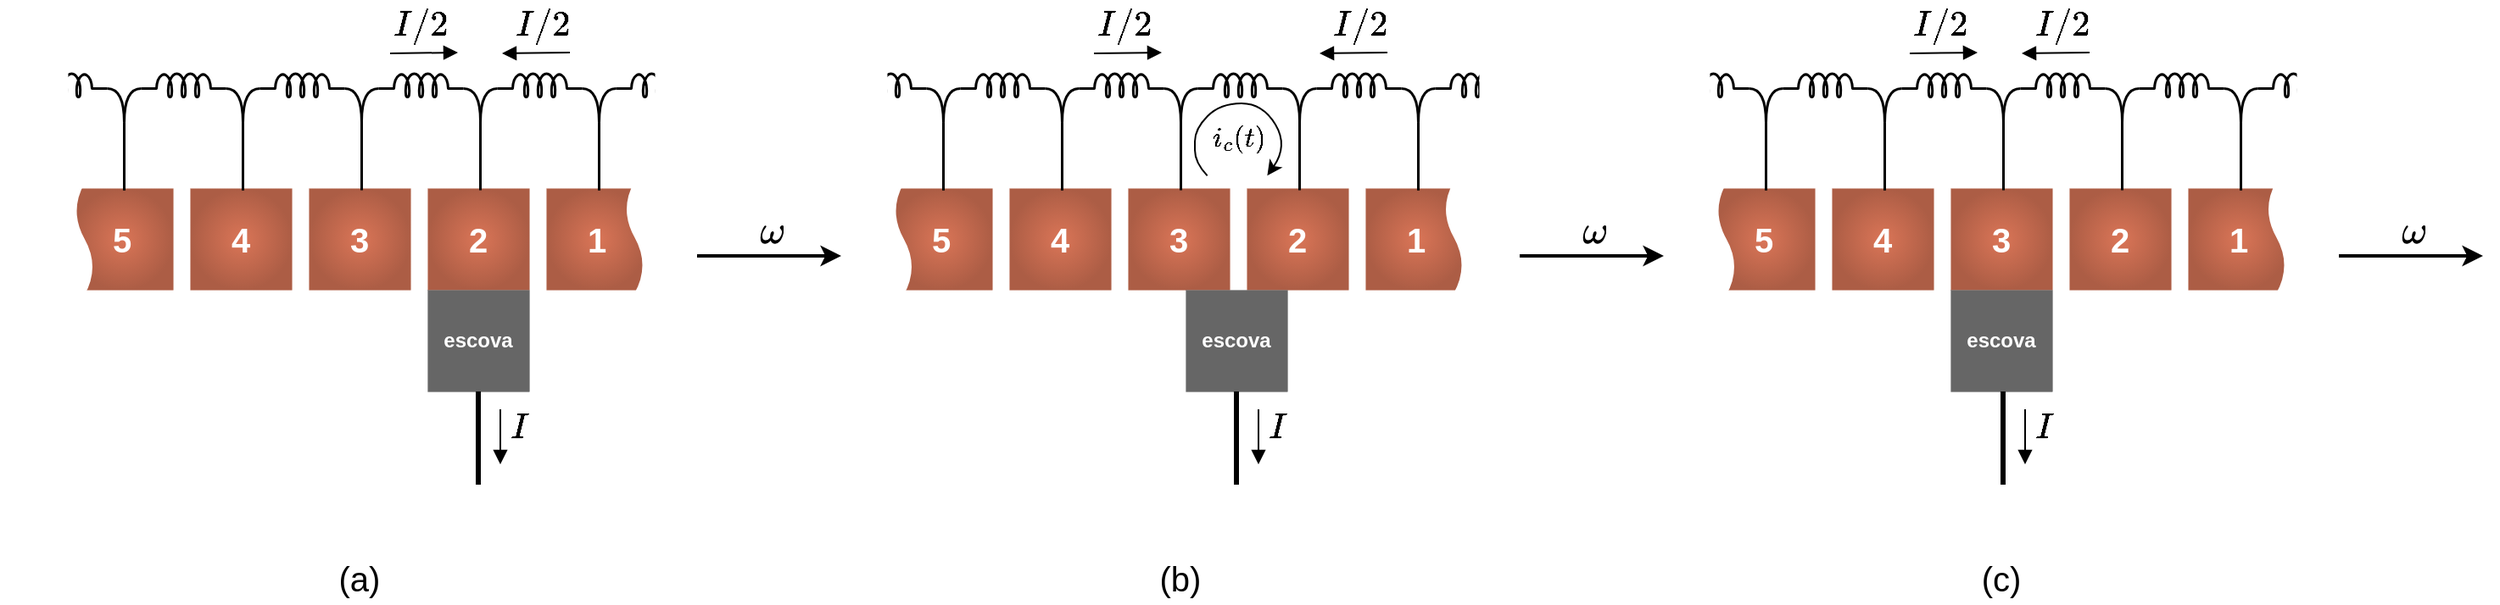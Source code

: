 <mxfile version="28.2.1">
  <diagram name="Página-1" id="PLe6IrTvwxdaC-7THQaQ">
    <mxGraphModel dx="1486" dy="802" grid="1" gridSize="5" guides="1" tooltips="1" connect="1" arrows="1" fold="1" page="1" pageScale="1" pageWidth="827" pageHeight="1169" math="1" shadow="0">
      <root>
        <mxCell id="0" />
        <mxCell id="1" parent="0" />
        <mxCell id="QoIc9SU_f98SvMXDMJQi-63" value="1" style="rounded=0;whiteSpace=wrap;html=1;rotation=0;strokeWidth=0;fillColor=#DA7557;fontStyle=1;fontColor=#FFFFFF;gradientColor=#AC5D45;gradientDirection=radial;strokeColor=#CB6D51;fontSize=20;" vertex="1" parent="1">
          <mxGeometry x="466" y="200" width="60" height="60" as="geometry" />
        </mxCell>
        <mxCell id="QoIc9SU_f98SvMXDMJQi-64" value="" style="shape=tape;whiteSpace=wrap;html=1;rotation=90;size=0.233;strokeColor=none;" vertex="1" parent="1">
          <mxGeometry x="502" y="207" width="66" height="44" as="geometry" />
        </mxCell>
        <mxCell id="QoIc9SU_f98SvMXDMJQi-66" value="2" style="rounded=0;whiteSpace=wrap;html=1;rotation=0;strokeWidth=0;fillColor=#DA7557;fontStyle=1;fontColor=#FFFFFF;gradientColor=#AC5D45;gradientDirection=radial;strokeColor=#CB6D51;fontSize=20;" vertex="1" parent="1">
          <mxGeometry x="396" y="200" width="60" height="60" as="geometry" />
        </mxCell>
        <mxCell id="QoIc9SU_f98SvMXDMJQi-67" value="3" style="rounded=0;whiteSpace=wrap;html=1;rotation=0;strokeWidth=0;fillColor=#DA7557;fontStyle=1;fontColor=#FFFFFF;gradientColor=#AC5D45;gradientDirection=radial;strokeColor=#CB6D51;fontSize=20;" vertex="1" parent="1">
          <mxGeometry x="326" y="200" width="60" height="60" as="geometry" />
        </mxCell>
        <mxCell id="QoIc9SU_f98SvMXDMJQi-68" value="4" style="rounded=0;whiteSpace=wrap;html=1;rotation=0;strokeWidth=0;fillColor=#DA7557;fontStyle=1;fontColor=#FFFFFF;gradientColor=#AC5D45;gradientDirection=radial;strokeColor=#CB6D51;fontSize=20;" vertex="1" parent="1">
          <mxGeometry x="256" y="200" width="60" height="60" as="geometry" />
        </mxCell>
        <mxCell id="QoIc9SU_f98SvMXDMJQi-69" value="5" style="rounded=0;whiteSpace=wrap;html=1;rotation=0;strokeWidth=0;fillColor=#DA7557;fontStyle=1;fontColor=#FFFFFF;gradientColor=#AC5D45;gradientDirection=radial;strokeColor=#CB6D51;fontSize=20;" vertex="1" parent="1">
          <mxGeometry x="186" y="200" width="60" height="60" as="geometry" />
        </mxCell>
        <mxCell id="QoIc9SU_f98SvMXDMJQi-71" value="escova" style="rounded=0;whiteSpace=wrap;html=1;rotation=0;strokeWidth=0;fillColor=#666666;fontStyle=1;fontColor=#FFFFFF;" vertex="1" parent="1">
          <mxGeometry x="396" y="260" width="60" height="60" as="geometry" />
        </mxCell>
        <mxCell id="QoIc9SU_f98SvMXDMJQi-155" value="" style="group;rotation=-180;" vertex="1" connectable="0" parent="1">
          <mxGeometry x="144" y="124" width="424" height="84" as="geometry" />
        </mxCell>
        <mxCell id="QoIc9SU_f98SvMXDMJQi-5" style="rounded=1;orthogonalLoop=1;jettySize=auto;html=1;endArrow=none;endFill=0;curved=0;strokeWidth=1.5;" edge="1" parent="QoIc9SU_f98SvMXDMJQi-155">
          <mxGeometry relative="1" as="geometry">
            <mxPoint x="283" y="77" as="targetPoint" />
            <mxPoint x="283" y="37" as="sourcePoint" />
            <Array as="points">
              <mxPoint x="283" y="77" />
            </Array>
          </mxGeometry>
        </mxCell>
        <mxCell id="QoIc9SU_f98SvMXDMJQi-6" style="rounded=0;orthogonalLoop=1;jettySize=auto;html=1;exitX=1;exitY=0.645;exitDx=0;exitDy=0;exitPerimeter=0;endArrow=none;endFill=0;edgeStyle=orthogonalEdgeStyle;curved=1;strokeWidth=1.5;" edge="1" parent="QoIc9SU_f98SvMXDMJQi-155" source="QoIc9SU_f98SvMXDMJQi-3">
          <mxGeometry relative="1" as="geometry">
            <mxPoint x="353" y="37" as="targetPoint" />
          </mxGeometry>
        </mxCell>
        <mxCell id="QoIc9SU_f98SvMXDMJQi-8" style="edgeStyle=orthogonalEdgeStyle;rounded=0;orthogonalLoop=1;jettySize=auto;html=1;exitX=0;exitY=0.645;exitDx=0;exitDy=0;exitPerimeter=0;curved=1;endArrow=none;endFill=0;strokeWidth=1.5;" edge="1" parent="QoIc9SU_f98SvMXDMJQi-155" source="QoIc9SU_f98SvMXDMJQi-3">
          <mxGeometry relative="1" as="geometry">
            <mxPoint x="283" y="37" as="targetPoint" />
          </mxGeometry>
        </mxCell>
        <mxCell id="QoIc9SU_f98SvMXDMJQi-3" value="" style="pointerEvents=1;verticalLabelPosition=bottom;shadow=0;dashed=0;align=center;html=1;verticalAlign=top;shape=mxgraph.electrical.inductors.inductor_5;direction=west;strokeWidth=1.5;rotation=-180;" vertex="1" parent="QoIc9SU_f98SvMXDMJQi-155">
          <mxGeometry x="293" y="8" width="50" height="14" as="geometry" />
        </mxCell>
        <mxCell id="QoIc9SU_f98SvMXDMJQi-10" value="" style="rounded=0;orthogonalLoop=1;jettySize=auto;html=1;exitX=1;exitY=0.645;exitDx=0;exitDy=0;exitPerimeter=0;endArrow=none;endFill=0;strokeWidth=1.5;" edge="1" parent="QoIc9SU_f98SvMXDMJQi-155">
          <mxGeometry relative="1" as="geometry">
            <mxPoint x="353" y="77" as="targetPoint" />
            <mxPoint x="353" y="37" as="sourcePoint" />
          </mxGeometry>
        </mxCell>
        <mxCell id="QoIc9SU_f98SvMXDMJQi-24" style="rounded=1;orthogonalLoop=1;jettySize=auto;html=1;endArrow=none;endFill=0;curved=0;strokeWidth=1.5;" edge="1" parent="QoIc9SU_f98SvMXDMJQi-155">
          <mxGeometry relative="1" as="geometry">
            <mxPoint x="213" y="76" as="targetPoint" />
            <mxPoint x="213" y="36" as="sourcePoint" />
            <Array as="points">
              <mxPoint x="213" y="76" />
            </Array>
          </mxGeometry>
        </mxCell>
        <mxCell id="QoIc9SU_f98SvMXDMJQi-25" style="rounded=0;orthogonalLoop=1;jettySize=auto;html=1;exitX=1;exitY=0.645;exitDx=0;exitDy=0;exitPerimeter=0;endArrow=none;endFill=0;edgeStyle=orthogonalEdgeStyle;curved=1;strokeWidth=1.5;" edge="1" source="QoIc9SU_f98SvMXDMJQi-27" parent="QoIc9SU_f98SvMXDMJQi-155">
          <mxGeometry relative="1" as="geometry">
            <mxPoint x="283" y="36" as="targetPoint" />
          </mxGeometry>
        </mxCell>
        <mxCell id="QoIc9SU_f98SvMXDMJQi-26" style="edgeStyle=orthogonalEdgeStyle;rounded=0;orthogonalLoop=1;jettySize=auto;html=1;exitX=0;exitY=0.645;exitDx=0;exitDy=0;exitPerimeter=0;curved=1;endArrow=none;endFill=0;strokeWidth=1.5;" edge="1" source="QoIc9SU_f98SvMXDMJQi-27" parent="QoIc9SU_f98SvMXDMJQi-155">
          <mxGeometry relative="1" as="geometry">
            <mxPoint x="213" y="36" as="targetPoint" />
          </mxGeometry>
        </mxCell>
        <mxCell id="QoIc9SU_f98SvMXDMJQi-27" value="" style="pointerEvents=1;verticalLabelPosition=bottom;shadow=0;dashed=0;align=center;html=1;verticalAlign=top;shape=mxgraph.electrical.inductors.inductor_5;direction=west;strokeWidth=1.5;rotation=-180;" vertex="1" parent="QoIc9SU_f98SvMXDMJQi-155">
          <mxGeometry x="223" y="8" width="50" height="14" as="geometry" />
        </mxCell>
        <mxCell id="QoIc9SU_f98SvMXDMJQi-28" value="" style="rounded=0;orthogonalLoop=1;jettySize=auto;html=1;exitX=1;exitY=0.645;exitDx=0;exitDy=0;exitPerimeter=0;endArrow=none;endFill=0;strokeWidth=1.5;" edge="1" parent="QoIc9SU_f98SvMXDMJQi-155">
          <mxGeometry relative="1" as="geometry">
            <mxPoint x="283" y="76" as="targetPoint" />
            <mxPoint x="283" y="36" as="sourcePoint" />
          </mxGeometry>
        </mxCell>
        <mxCell id="QoIc9SU_f98SvMXDMJQi-30" style="rounded=1;orthogonalLoop=1;jettySize=auto;html=1;endArrow=none;endFill=0;curved=0;strokeWidth=1.5;" edge="1" parent="QoIc9SU_f98SvMXDMJQi-155">
          <mxGeometry relative="1" as="geometry">
            <mxPoint x="143" y="77" as="targetPoint" />
            <mxPoint x="143" y="37" as="sourcePoint" />
            <Array as="points">
              <mxPoint x="143" y="77" />
            </Array>
          </mxGeometry>
        </mxCell>
        <mxCell id="QoIc9SU_f98SvMXDMJQi-31" style="rounded=0;orthogonalLoop=1;jettySize=auto;html=1;exitX=1;exitY=0.645;exitDx=0;exitDy=0;exitPerimeter=0;endArrow=none;endFill=0;edgeStyle=orthogonalEdgeStyle;curved=1;strokeWidth=1.5;" edge="1" source="QoIc9SU_f98SvMXDMJQi-33" parent="QoIc9SU_f98SvMXDMJQi-155">
          <mxGeometry relative="1" as="geometry">
            <mxPoint x="213" y="37" as="targetPoint" />
          </mxGeometry>
        </mxCell>
        <mxCell id="QoIc9SU_f98SvMXDMJQi-32" style="edgeStyle=orthogonalEdgeStyle;rounded=0;orthogonalLoop=1;jettySize=auto;html=1;exitX=0;exitY=0.645;exitDx=0;exitDy=0;exitPerimeter=0;curved=1;endArrow=none;endFill=0;strokeWidth=1.5;" edge="1" source="QoIc9SU_f98SvMXDMJQi-33" parent="QoIc9SU_f98SvMXDMJQi-155">
          <mxGeometry relative="1" as="geometry">
            <mxPoint x="143" y="37" as="targetPoint" />
          </mxGeometry>
        </mxCell>
        <mxCell id="QoIc9SU_f98SvMXDMJQi-33" value="" style="pointerEvents=1;verticalLabelPosition=bottom;shadow=0;dashed=0;align=center;html=1;verticalAlign=top;shape=mxgraph.electrical.inductors.inductor_5;direction=west;strokeWidth=1.5;rotation=-180;" vertex="1" parent="QoIc9SU_f98SvMXDMJQi-155">
          <mxGeometry x="153" y="8" width="50" height="14" as="geometry" />
        </mxCell>
        <mxCell id="QoIc9SU_f98SvMXDMJQi-34" value="" style="rounded=0;orthogonalLoop=1;jettySize=auto;html=1;exitX=1;exitY=0.645;exitDx=0;exitDy=0;exitPerimeter=0;endArrow=none;endFill=0;strokeWidth=1.5;" edge="1" parent="QoIc9SU_f98SvMXDMJQi-155">
          <mxGeometry relative="1" as="geometry">
            <mxPoint x="213" y="77" as="targetPoint" />
            <mxPoint x="213" y="37" as="sourcePoint" />
          </mxGeometry>
        </mxCell>
        <mxCell id="QoIc9SU_f98SvMXDMJQi-36" style="rounded=1;orthogonalLoop=1;jettySize=auto;html=1;endArrow=none;endFill=0;curved=0;strokeWidth=1.5;" edge="1" parent="QoIc9SU_f98SvMXDMJQi-155">
          <mxGeometry relative="1" as="geometry">
            <mxPoint x="73" y="77" as="targetPoint" />
            <mxPoint x="73" y="37" as="sourcePoint" />
            <Array as="points">
              <mxPoint x="73" y="77" />
            </Array>
          </mxGeometry>
        </mxCell>
        <mxCell id="QoIc9SU_f98SvMXDMJQi-37" style="rounded=0;orthogonalLoop=1;jettySize=auto;html=1;exitX=1;exitY=0.645;exitDx=0;exitDy=0;exitPerimeter=0;endArrow=none;endFill=0;edgeStyle=orthogonalEdgeStyle;curved=1;strokeWidth=1.5;" edge="1" source="QoIc9SU_f98SvMXDMJQi-39" parent="QoIc9SU_f98SvMXDMJQi-155">
          <mxGeometry relative="1" as="geometry">
            <mxPoint x="143" y="37" as="targetPoint" />
          </mxGeometry>
        </mxCell>
        <mxCell id="QoIc9SU_f98SvMXDMJQi-38" style="edgeStyle=orthogonalEdgeStyle;rounded=0;orthogonalLoop=1;jettySize=auto;html=1;exitX=0;exitY=0.645;exitDx=0;exitDy=0;exitPerimeter=0;curved=1;endArrow=none;endFill=0;strokeWidth=1.5;" edge="1" source="QoIc9SU_f98SvMXDMJQi-39" parent="QoIc9SU_f98SvMXDMJQi-155">
          <mxGeometry relative="1" as="geometry">
            <mxPoint x="73" y="37" as="targetPoint" />
          </mxGeometry>
        </mxCell>
        <mxCell id="QoIc9SU_f98SvMXDMJQi-39" value="" style="pointerEvents=1;verticalLabelPosition=bottom;shadow=0;dashed=0;align=center;html=1;verticalAlign=top;shape=mxgraph.electrical.inductors.inductor_5;direction=west;strokeWidth=1.5;rotation=-180;" vertex="1" parent="QoIc9SU_f98SvMXDMJQi-155">
          <mxGeometry x="83" y="8" width="50" height="14" as="geometry" />
        </mxCell>
        <mxCell id="QoIc9SU_f98SvMXDMJQi-40" value="" style="rounded=0;orthogonalLoop=1;jettySize=auto;html=1;exitX=1;exitY=0.645;exitDx=0;exitDy=0;exitPerimeter=0;endArrow=none;endFill=0;strokeWidth=1.5;" edge="1" parent="QoIc9SU_f98SvMXDMJQi-155">
          <mxGeometry relative="1" as="geometry">
            <mxPoint x="143" y="77" as="targetPoint" />
            <mxPoint x="143" y="37" as="sourcePoint" />
          </mxGeometry>
        </mxCell>
        <mxCell id="QoIc9SU_f98SvMXDMJQi-47" style="rounded=1;orthogonalLoop=1;jettySize=auto;html=1;endArrow=none;endFill=0;curved=0;strokeWidth=1.5;" edge="1" parent="QoIc9SU_f98SvMXDMJQi-155">
          <mxGeometry relative="1" as="geometry">
            <mxPoint x="353" y="77" as="targetPoint" />
            <mxPoint x="353" y="37" as="sourcePoint" />
            <Array as="points">
              <mxPoint x="353" y="77" />
            </Array>
          </mxGeometry>
        </mxCell>
        <mxCell id="QoIc9SU_f98SvMXDMJQi-48" style="rounded=0;orthogonalLoop=1;jettySize=auto;html=1;exitX=1;exitY=0.645;exitDx=0;exitDy=0;exitPerimeter=0;endArrow=none;endFill=0;edgeStyle=orthogonalEdgeStyle;curved=1;strokeWidth=1.5;" edge="1" source="QoIc9SU_f98SvMXDMJQi-50" parent="QoIc9SU_f98SvMXDMJQi-155">
          <mxGeometry relative="1" as="geometry">
            <mxPoint x="423" y="37" as="targetPoint" />
          </mxGeometry>
        </mxCell>
        <mxCell id="QoIc9SU_f98SvMXDMJQi-49" style="edgeStyle=orthogonalEdgeStyle;rounded=0;orthogonalLoop=1;jettySize=auto;html=1;exitX=0;exitY=0.645;exitDx=0;exitDy=0;exitPerimeter=0;curved=1;endArrow=none;endFill=0;strokeWidth=1.5;" edge="1" source="QoIc9SU_f98SvMXDMJQi-50" parent="QoIc9SU_f98SvMXDMJQi-155">
          <mxGeometry relative="1" as="geometry">
            <mxPoint x="353" y="37" as="targetPoint" />
          </mxGeometry>
        </mxCell>
        <mxCell id="QoIc9SU_f98SvMXDMJQi-50" value="" style="pointerEvents=1;verticalLabelPosition=bottom;shadow=0;dashed=0;align=center;html=1;verticalAlign=top;shape=mxgraph.electrical.inductors.inductor_5;direction=west;strokeWidth=1.5;rotation=-180;" vertex="1" parent="QoIc9SU_f98SvMXDMJQi-155">
          <mxGeometry x="363" y="8" width="50" height="14" as="geometry" />
        </mxCell>
        <mxCell id="QoIc9SU_f98SvMXDMJQi-51" value="" style="rounded=0;orthogonalLoop=1;jettySize=auto;html=1;exitX=1;exitY=0.645;exitDx=0;exitDy=0;exitPerimeter=0;endArrow=none;endFill=0;strokeWidth=1.5;" edge="1" parent="QoIc9SU_f98SvMXDMJQi-155">
          <mxGeometry relative="1" as="geometry">
            <mxPoint x="423" y="77" as="targetPoint" />
            <mxPoint x="423" y="37" as="sourcePoint" />
          </mxGeometry>
        </mxCell>
        <mxCell id="QoIc9SU_f98SvMXDMJQi-55" value="" style="rounded=1;whiteSpace=wrap;html=1;strokeColor=none;strokeWidth=1.5;rotation=-180;" vertex="1" parent="QoIc9SU_f98SvMXDMJQi-155">
          <mxGeometry x="386" width="38" height="84" as="geometry" />
        </mxCell>
        <mxCell id="QoIc9SU_f98SvMXDMJQi-56" style="rounded=1;orthogonalLoop=1;jettySize=auto;html=1;endArrow=none;endFill=0;curved=0;strokeWidth=1.5;" edge="1" parent="QoIc9SU_f98SvMXDMJQi-155">
          <mxGeometry relative="1" as="geometry">
            <mxPoint x="3" y="77" as="targetPoint" />
            <mxPoint x="3" y="37" as="sourcePoint" />
            <Array as="points">
              <mxPoint x="3" y="77" />
            </Array>
          </mxGeometry>
        </mxCell>
        <mxCell id="QoIc9SU_f98SvMXDMJQi-57" style="rounded=0;orthogonalLoop=1;jettySize=auto;html=1;exitX=1;exitY=0.645;exitDx=0;exitDy=0;exitPerimeter=0;endArrow=none;endFill=0;edgeStyle=orthogonalEdgeStyle;curved=1;strokeWidth=1.5;" edge="1" source="QoIc9SU_f98SvMXDMJQi-59" parent="QoIc9SU_f98SvMXDMJQi-155">
          <mxGeometry relative="1" as="geometry">
            <mxPoint x="73" y="37" as="targetPoint" />
          </mxGeometry>
        </mxCell>
        <mxCell id="QoIc9SU_f98SvMXDMJQi-58" style="edgeStyle=orthogonalEdgeStyle;rounded=0;orthogonalLoop=1;jettySize=auto;html=1;exitX=0;exitY=0.645;exitDx=0;exitDy=0;exitPerimeter=0;curved=1;endArrow=none;endFill=0;strokeWidth=1.5;" edge="1" source="QoIc9SU_f98SvMXDMJQi-59" parent="QoIc9SU_f98SvMXDMJQi-155">
          <mxGeometry relative="1" as="geometry">
            <mxPoint x="3" y="37" as="targetPoint" />
          </mxGeometry>
        </mxCell>
        <mxCell id="QoIc9SU_f98SvMXDMJQi-59" value="" style="pointerEvents=1;verticalLabelPosition=bottom;shadow=0;dashed=0;align=center;html=1;verticalAlign=top;shape=mxgraph.electrical.inductors.inductor_5;direction=west;strokeWidth=1.5;rotation=-180;" vertex="1" parent="QoIc9SU_f98SvMXDMJQi-155">
          <mxGeometry x="13" y="8" width="50" height="14" as="geometry" />
        </mxCell>
        <mxCell id="QoIc9SU_f98SvMXDMJQi-60" value="" style="rounded=0;orthogonalLoop=1;jettySize=auto;html=1;exitX=1;exitY=0.645;exitDx=0;exitDy=0;exitPerimeter=0;endArrow=none;endFill=0;strokeWidth=1.5;" edge="1" parent="QoIc9SU_f98SvMXDMJQi-155">
          <mxGeometry relative="1" as="geometry">
            <mxPoint x="73" y="77" as="targetPoint" />
            <mxPoint x="73" y="37" as="sourcePoint" />
          </mxGeometry>
        </mxCell>
        <mxCell id="QoIc9SU_f98SvMXDMJQi-61" value="" style="rounded=1;whiteSpace=wrap;html=1;strokeColor=none;strokeWidth=1.5;rotation=-180;" vertex="1" parent="QoIc9SU_f98SvMXDMJQi-155">
          <mxGeometry y="3" width="40" height="76" as="geometry" />
        </mxCell>
        <mxCell id="QoIc9SU_f98SvMXDMJQi-201" style="rounded=0;orthogonalLoop=1;jettySize=auto;html=1;exitX=1;exitY=0.645;exitDx=0;exitDy=0;exitPerimeter=0;endArrow=none;endFill=0;edgeStyle=orthogonalEdgeStyle;curved=1;strokeWidth=1.5;" edge="1" parent="QoIc9SU_f98SvMXDMJQi-155">
          <mxGeometry relative="1" as="geometry">
            <mxPoint x="908" y="37" as="targetPoint" />
            <mxPoint x="898" y="17" as="sourcePoint" />
          </mxGeometry>
        </mxCell>
        <mxCell id="QoIc9SU_f98SvMXDMJQi-202" value="" style="rounded=0;orthogonalLoop=1;jettySize=auto;html=1;exitX=1;exitY=0.645;exitDx=0;exitDy=0;exitPerimeter=0;endArrow=none;endFill=0;strokeWidth=1.5;" edge="1" parent="QoIc9SU_f98SvMXDMJQi-155">
          <mxGeometry relative="1" as="geometry">
            <mxPoint x="908" y="77" as="targetPoint" />
            <mxPoint x="908" y="37" as="sourcePoint" />
          </mxGeometry>
        </mxCell>
        <mxCell id="QoIc9SU_f98SvMXDMJQi-156" value="" style="shape=tape;whiteSpace=wrap;html=1;rotation=90;size=0.233;strokeColor=none;" vertex="1" parent="1">
          <mxGeometry x="144" y="208" width="66" height="44" as="geometry" />
        </mxCell>
        <mxCell id="QoIc9SU_f98SvMXDMJQi-157" value="1" style="rounded=0;whiteSpace=wrap;html=1;rotation=0;strokeWidth=0;fillColor=#DA7557;fontStyle=1;fontColor=#FFFFFF;gradientColor=#AC5D45;gradientDirection=radial;strokeColor=#CB6D51;fontSize=20;" vertex="1" parent="1">
          <mxGeometry x="949" y="200" width="60" height="60" as="geometry" />
        </mxCell>
        <mxCell id="QoIc9SU_f98SvMXDMJQi-158" value="" style="shape=tape;whiteSpace=wrap;html=1;rotation=90;size=0.233;strokeColor=none;" vertex="1" parent="1">
          <mxGeometry x="985" y="207" width="66" height="44" as="geometry" />
        </mxCell>
        <mxCell id="QoIc9SU_f98SvMXDMJQi-159" value="2" style="rounded=0;whiteSpace=wrap;html=1;rotation=0;strokeWidth=0;fillColor=#DA7557;fontStyle=1;fontColor=#FFFFFF;gradientColor=#AC5D45;gradientDirection=radial;strokeColor=#CB6D51;fontSize=20;" vertex="1" parent="1">
          <mxGeometry x="879" y="200" width="60" height="60" as="geometry" />
        </mxCell>
        <mxCell id="QoIc9SU_f98SvMXDMJQi-160" value="3" style="rounded=0;whiteSpace=wrap;html=1;rotation=0;strokeWidth=0;fillColor=#DA7557;fontStyle=1;fontColor=#FFFFFF;gradientColor=#AC5D45;gradientDirection=radial;strokeColor=#CB6D51;fontSize=20;" vertex="1" parent="1">
          <mxGeometry x="809" y="200" width="60" height="60" as="geometry" />
        </mxCell>
        <mxCell id="QoIc9SU_f98SvMXDMJQi-161" value="4" style="rounded=0;whiteSpace=wrap;html=1;rotation=0;strokeWidth=0;fillColor=#DA7557;fontStyle=1;fontColor=#FFFFFF;gradientColor=#AC5D45;gradientDirection=radial;strokeColor=#CB6D51;fontSize=20;" vertex="1" parent="1">
          <mxGeometry x="739" y="200" width="60" height="60" as="geometry" />
        </mxCell>
        <mxCell id="QoIc9SU_f98SvMXDMJQi-162" value="5" style="rounded=0;whiteSpace=wrap;html=1;rotation=0;strokeWidth=0;fillColor=#DA7557;fontStyle=1;fontColor=#FFFFFF;gradientColor=#AC5D45;gradientDirection=radial;strokeColor=#CB6D51;fontSize=20;" vertex="1" parent="1">
          <mxGeometry x="669" y="200" width="60" height="60" as="geometry" />
        </mxCell>
        <mxCell id="QoIc9SU_f98SvMXDMJQi-163" value="escova" style="rounded=0;whiteSpace=wrap;html=1;rotation=0;strokeWidth=0;fillColor=#666666;fontStyle=1;fontColor=#FFFFFF;" vertex="1" parent="1">
          <mxGeometry x="843" y="260" width="60" height="60" as="geometry" />
        </mxCell>
        <mxCell id="QoIc9SU_f98SvMXDMJQi-164" value="" style="group;rotation=-180;" vertex="1" connectable="0" parent="1">
          <mxGeometry x="627" y="124" width="424" height="84" as="geometry" />
        </mxCell>
        <mxCell id="QoIc9SU_f98SvMXDMJQi-165" style="rounded=1;orthogonalLoop=1;jettySize=auto;html=1;endArrow=none;endFill=0;curved=0;strokeWidth=1.5;" edge="1" parent="QoIc9SU_f98SvMXDMJQi-164">
          <mxGeometry relative="1" as="geometry">
            <mxPoint x="283" y="77" as="targetPoint" />
            <mxPoint x="283" y="37" as="sourcePoint" />
            <Array as="points">
              <mxPoint x="283" y="77" />
            </Array>
          </mxGeometry>
        </mxCell>
        <mxCell id="QoIc9SU_f98SvMXDMJQi-166" style="rounded=0;orthogonalLoop=1;jettySize=auto;html=1;exitX=1;exitY=0.645;exitDx=0;exitDy=0;exitPerimeter=0;endArrow=none;endFill=0;edgeStyle=orthogonalEdgeStyle;curved=1;strokeWidth=1.5;" edge="1" parent="QoIc9SU_f98SvMXDMJQi-164" source="QoIc9SU_f98SvMXDMJQi-168">
          <mxGeometry relative="1" as="geometry">
            <mxPoint x="353" y="37" as="targetPoint" />
          </mxGeometry>
        </mxCell>
        <mxCell id="QoIc9SU_f98SvMXDMJQi-167" style="edgeStyle=orthogonalEdgeStyle;rounded=0;orthogonalLoop=1;jettySize=auto;html=1;exitX=0;exitY=0.645;exitDx=0;exitDy=0;exitPerimeter=0;curved=1;endArrow=none;endFill=0;strokeWidth=1.5;" edge="1" parent="QoIc9SU_f98SvMXDMJQi-164" source="QoIc9SU_f98SvMXDMJQi-168">
          <mxGeometry relative="1" as="geometry">
            <mxPoint x="283" y="37" as="targetPoint" />
          </mxGeometry>
        </mxCell>
        <mxCell id="QoIc9SU_f98SvMXDMJQi-168" value="" style="pointerEvents=1;verticalLabelPosition=bottom;shadow=0;dashed=0;align=center;html=1;verticalAlign=top;shape=mxgraph.electrical.inductors.inductor_5;direction=west;strokeWidth=1.5;rotation=-180;" vertex="1" parent="QoIc9SU_f98SvMXDMJQi-164">
          <mxGeometry x="293" y="8" width="50" height="14" as="geometry" />
        </mxCell>
        <mxCell id="QoIc9SU_f98SvMXDMJQi-169" value="" style="rounded=0;orthogonalLoop=1;jettySize=auto;html=1;exitX=1;exitY=0.645;exitDx=0;exitDy=0;exitPerimeter=0;endArrow=none;endFill=0;strokeWidth=1.5;" edge="1" parent="QoIc9SU_f98SvMXDMJQi-164">
          <mxGeometry relative="1" as="geometry">
            <mxPoint x="353" y="77" as="targetPoint" />
            <mxPoint x="353" y="37" as="sourcePoint" />
          </mxGeometry>
        </mxCell>
        <mxCell id="QoIc9SU_f98SvMXDMJQi-170" style="rounded=1;orthogonalLoop=1;jettySize=auto;html=1;endArrow=none;endFill=0;curved=0;strokeWidth=1.5;" edge="1" parent="QoIc9SU_f98SvMXDMJQi-164">
          <mxGeometry relative="1" as="geometry">
            <mxPoint x="213" y="76" as="targetPoint" />
            <mxPoint x="213" y="36" as="sourcePoint" />
            <Array as="points">
              <mxPoint x="213" y="76" />
            </Array>
          </mxGeometry>
        </mxCell>
        <mxCell id="QoIc9SU_f98SvMXDMJQi-171" style="rounded=0;orthogonalLoop=1;jettySize=auto;html=1;exitX=1;exitY=0.645;exitDx=0;exitDy=0;exitPerimeter=0;endArrow=none;endFill=0;edgeStyle=orthogonalEdgeStyle;curved=1;strokeWidth=1.5;" edge="1" parent="QoIc9SU_f98SvMXDMJQi-164" source="QoIc9SU_f98SvMXDMJQi-173">
          <mxGeometry relative="1" as="geometry">
            <mxPoint x="283" y="36" as="targetPoint" />
          </mxGeometry>
        </mxCell>
        <mxCell id="QoIc9SU_f98SvMXDMJQi-172" style="edgeStyle=orthogonalEdgeStyle;rounded=0;orthogonalLoop=1;jettySize=auto;html=1;exitX=0;exitY=0.645;exitDx=0;exitDy=0;exitPerimeter=0;curved=1;endArrow=none;endFill=0;strokeWidth=1.5;" edge="1" parent="QoIc9SU_f98SvMXDMJQi-164" source="QoIc9SU_f98SvMXDMJQi-173">
          <mxGeometry relative="1" as="geometry">
            <mxPoint x="213" y="36" as="targetPoint" />
          </mxGeometry>
        </mxCell>
        <mxCell id="QoIc9SU_f98SvMXDMJQi-173" value="" style="pointerEvents=1;verticalLabelPosition=bottom;shadow=0;dashed=0;align=center;html=1;verticalAlign=top;shape=mxgraph.electrical.inductors.inductor_5;direction=west;strokeWidth=1.5;rotation=-180;" vertex="1" parent="QoIc9SU_f98SvMXDMJQi-164">
          <mxGeometry x="223" y="8" width="50" height="14" as="geometry" />
        </mxCell>
        <mxCell id="QoIc9SU_f98SvMXDMJQi-174" value="" style="rounded=0;orthogonalLoop=1;jettySize=auto;html=1;exitX=1;exitY=0.645;exitDx=0;exitDy=0;exitPerimeter=0;endArrow=none;endFill=0;strokeWidth=1.5;" edge="1" parent="QoIc9SU_f98SvMXDMJQi-164">
          <mxGeometry relative="1" as="geometry">
            <mxPoint x="283" y="76" as="targetPoint" />
            <mxPoint x="283" y="36" as="sourcePoint" />
          </mxGeometry>
        </mxCell>
        <mxCell id="QoIc9SU_f98SvMXDMJQi-175" style="rounded=1;orthogonalLoop=1;jettySize=auto;html=1;endArrow=none;endFill=0;curved=0;strokeWidth=1.5;" edge="1" parent="QoIc9SU_f98SvMXDMJQi-164">
          <mxGeometry relative="1" as="geometry">
            <mxPoint x="143" y="77" as="targetPoint" />
            <mxPoint x="143" y="37" as="sourcePoint" />
            <Array as="points">
              <mxPoint x="143" y="77" />
            </Array>
          </mxGeometry>
        </mxCell>
        <mxCell id="QoIc9SU_f98SvMXDMJQi-176" style="rounded=0;orthogonalLoop=1;jettySize=auto;html=1;exitX=1;exitY=0.645;exitDx=0;exitDy=0;exitPerimeter=0;endArrow=none;endFill=0;edgeStyle=orthogonalEdgeStyle;curved=1;strokeWidth=1.5;" edge="1" parent="QoIc9SU_f98SvMXDMJQi-164" source="QoIc9SU_f98SvMXDMJQi-178">
          <mxGeometry relative="1" as="geometry">
            <mxPoint x="213" y="37" as="targetPoint" />
          </mxGeometry>
        </mxCell>
        <mxCell id="QoIc9SU_f98SvMXDMJQi-177" style="edgeStyle=orthogonalEdgeStyle;rounded=0;orthogonalLoop=1;jettySize=auto;html=1;exitX=0;exitY=0.645;exitDx=0;exitDy=0;exitPerimeter=0;curved=1;endArrow=none;endFill=0;strokeWidth=1.5;" edge="1" parent="QoIc9SU_f98SvMXDMJQi-164" source="QoIc9SU_f98SvMXDMJQi-178">
          <mxGeometry relative="1" as="geometry">
            <mxPoint x="143" y="37" as="targetPoint" />
          </mxGeometry>
        </mxCell>
        <mxCell id="QoIc9SU_f98SvMXDMJQi-178" value="" style="pointerEvents=1;verticalLabelPosition=bottom;shadow=0;dashed=0;align=center;html=1;verticalAlign=top;shape=mxgraph.electrical.inductors.inductor_5;direction=west;strokeWidth=1.5;rotation=-180;" vertex="1" parent="QoIc9SU_f98SvMXDMJQi-164">
          <mxGeometry x="153" y="8" width="50" height="14" as="geometry" />
        </mxCell>
        <mxCell id="QoIc9SU_f98SvMXDMJQi-179" value="" style="rounded=0;orthogonalLoop=1;jettySize=auto;html=1;exitX=1;exitY=0.645;exitDx=0;exitDy=0;exitPerimeter=0;endArrow=none;endFill=0;strokeWidth=1.5;" edge="1" parent="QoIc9SU_f98SvMXDMJQi-164">
          <mxGeometry relative="1" as="geometry">
            <mxPoint x="213" y="77" as="targetPoint" />
            <mxPoint x="213" y="37" as="sourcePoint" />
          </mxGeometry>
        </mxCell>
        <mxCell id="QoIc9SU_f98SvMXDMJQi-180" style="rounded=1;orthogonalLoop=1;jettySize=auto;html=1;endArrow=none;endFill=0;curved=0;strokeWidth=1.5;" edge="1" parent="QoIc9SU_f98SvMXDMJQi-164">
          <mxGeometry relative="1" as="geometry">
            <mxPoint x="73" y="77" as="targetPoint" />
            <mxPoint x="73" y="37" as="sourcePoint" />
            <Array as="points">
              <mxPoint x="73" y="77" />
            </Array>
          </mxGeometry>
        </mxCell>
        <mxCell id="QoIc9SU_f98SvMXDMJQi-181" style="rounded=0;orthogonalLoop=1;jettySize=auto;html=1;exitX=1;exitY=0.645;exitDx=0;exitDy=0;exitPerimeter=0;endArrow=none;endFill=0;edgeStyle=orthogonalEdgeStyle;curved=1;strokeWidth=1.5;" edge="1" parent="QoIc9SU_f98SvMXDMJQi-164" source="QoIc9SU_f98SvMXDMJQi-183">
          <mxGeometry relative="1" as="geometry">
            <mxPoint x="143" y="37" as="targetPoint" />
          </mxGeometry>
        </mxCell>
        <mxCell id="QoIc9SU_f98SvMXDMJQi-182" style="edgeStyle=orthogonalEdgeStyle;rounded=0;orthogonalLoop=1;jettySize=auto;html=1;exitX=0;exitY=0.645;exitDx=0;exitDy=0;exitPerimeter=0;curved=1;endArrow=none;endFill=0;strokeWidth=1.5;" edge="1" parent="QoIc9SU_f98SvMXDMJQi-164" source="QoIc9SU_f98SvMXDMJQi-183">
          <mxGeometry relative="1" as="geometry">
            <mxPoint x="73" y="37" as="targetPoint" />
          </mxGeometry>
        </mxCell>
        <mxCell id="QoIc9SU_f98SvMXDMJQi-183" value="" style="pointerEvents=1;verticalLabelPosition=bottom;shadow=0;dashed=0;align=center;html=1;verticalAlign=top;shape=mxgraph.electrical.inductors.inductor_5;direction=west;strokeWidth=1.5;rotation=-180;" vertex="1" parent="QoIc9SU_f98SvMXDMJQi-164">
          <mxGeometry x="83" y="8" width="50" height="14" as="geometry" />
        </mxCell>
        <mxCell id="QoIc9SU_f98SvMXDMJQi-184" value="" style="rounded=0;orthogonalLoop=1;jettySize=auto;html=1;exitX=1;exitY=0.645;exitDx=0;exitDy=0;exitPerimeter=0;endArrow=none;endFill=0;strokeWidth=1.5;" edge="1" parent="QoIc9SU_f98SvMXDMJQi-164">
          <mxGeometry relative="1" as="geometry">
            <mxPoint x="143" y="77" as="targetPoint" />
            <mxPoint x="143" y="37" as="sourcePoint" />
          </mxGeometry>
        </mxCell>
        <mxCell id="QoIc9SU_f98SvMXDMJQi-185" style="rounded=1;orthogonalLoop=1;jettySize=auto;html=1;endArrow=none;endFill=0;curved=0;strokeWidth=1.5;" edge="1" parent="QoIc9SU_f98SvMXDMJQi-164">
          <mxGeometry relative="1" as="geometry">
            <mxPoint x="353" y="77" as="targetPoint" />
            <mxPoint x="353" y="37" as="sourcePoint" />
            <Array as="points">
              <mxPoint x="353" y="77" />
            </Array>
          </mxGeometry>
        </mxCell>
        <mxCell id="QoIc9SU_f98SvMXDMJQi-186" style="rounded=0;orthogonalLoop=1;jettySize=auto;html=1;exitX=1;exitY=0.645;exitDx=0;exitDy=0;exitPerimeter=0;endArrow=none;endFill=0;edgeStyle=orthogonalEdgeStyle;curved=1;strokeWidth=1.5;" edge="1" parent="QoIc9SU_f98SvMXDMJQi-164" source="QoIc9SU_f98SvMXDMJQi-188">
          <mxGeometry relative="1" as="geometry">
            <mxPoint x="423" y="37" as="targetPoint" />
          </mxGeometry>
        </mxCell>
        <mxCell id="QoIc9SU_f98SvMXDMJQi-187" style="edgeStyle=orthogonalEdgeStyle;rounded=0;orthogonalLoop=1;jettySize=auto;html=1;exitX=0;exitY=0.645;exitDx=0;exitDy=0;exitPerimeter=0;curved=1;endArrow=none;endFill=0;strokeWidth=1.5;" edge="1" parent="QoIc9SU_f98SvMXDMJQi-164" source="QoIc9SU_f98SvMXDMJQi-188">
          <mxGeometry relative="1" as="geometry">
            <mxPoint x="353" y="37" as="targetPoint" />
          </mxGeometry>
        </mxCell>
        <mxCell id="QoIc9SU_f98SvMXDMJQi-188" value="" style="pointerEvents=1;verticalLabelPosition=bottom;shadow=0;dashed=0;align=center;html=1;verticalAlign=top;shape=mxgraph.electrical.inductors.inductor_5;direction=west;strokeWidth=1.5;rotation=-180;" vertex="1" parent="QoIc9SU_f98SvMXDMJQi-164">
          <mxGeometry x="363" y="8" width="50" height="14" as="geometry" />
        </mxCell>
        <mxCell id="QoIc9SU_f98SvMXDMJQi-189" value="" style="rounded=0;orthogonalLoop=1;jettySize=auto;html=1;exitX=1;exitY=0.645;exitDx=0;exitDy=0;exitPerimeter=0;endArrow=none;endFill=0;strokeWidth=1.5;" edge="1" parent="QoIc9SU_f98SvMXDMJQi-164">
          <mxGeometry relative="1" as="geometry">
            <mxPoint x="423" y="77" as="targetPoint" />
            <mxPoint x="423" y="37" as="sourcePoint" />
          </mxGeometry>
        </mxCell>
        <mxCell id="QoIc9SU_f98SvMXDMJQi-190" value="" style="rounded=1;whiteSpace=wrap;html=1;strokeColor=none;strokeWidth=1.5;rotation=-180;" vertex="1" parent="QoIc9SU_f98SvMXDMJQi-164">
          <mxGeometry x="389" width="38" height="84" as="geometry" />
        </mxCell>
        <mxCell id="QoIc9SU_f98SvMXDMJQi-191" style="rounded=1;orthogonalLoop=1;jettySize=auto;html=1;endArrow=none;endFill=0;curved=0;strokeWidth=1.5;" edge="1" parent="QoIc9SU_f98SvMXDMJQi-164">
          <mxGeometry relative="1" as="geometry">
            <mxPoint x="3" y="77" as="targetPoint" />
            <mxPoint x="3" y="37" as="sourcePoint" />
            <Array as="points">
              <mxPoint x="3" y="77" />
            </Array>
          </mxGeometry>
        </mxCell>
        <mxCell id="QoIc9SU_f98SvMXDMJQi-192" style="rounded=0;orthogonalLoop=1;jettySize=auto;html=1;exitX=1;exitY=0.645;exitDx=0;exitDy=0;exitPerimeter=0;endArrow=none;endFill=0;edgeStyle=orthogonalEdgeStyle;curved=1;strokeWidth=1.5;" edge="1" parent="QoIc9SU_f98SvMXDMJQi-164" source="QoIc9SU_f98SvMXDMJQi-194">
          <mxGeometry relative="1" as="geometry">
            <mxPoint x="73" y="37" as="targetPoint" />
          </mxGeometry>
        </mxCell>
        <mxCell id="QoIc9SU_f98SvMXDMJQi-193" style="edgeStyle=orthogonalEdgeStyle;rounded=0;orthogonalLoop=1;jettySize=auto;html=1;exitX=0;exitY=0.645;exitDx=0;exitDy=0;exitPerimeter=0;curved=1;endArrow=none;endFill=0;strokeWidth=1.5;" edge="1" parent="QoIc9SU_f98SvMXDMJQi-164" source="QoIc9SU_f98SvMXDMJQi-194">
          <mxGeometry relative="1" as="geometry">
            <mxPoint x="3" y="37" as="targetPoint" />
          </mxGeometry>
        </mxCell>
        <mxCell id="QoIc9SU_f98SvMXDMJQi-194" value="" style="pointerEvents=1;verticalLabelPosition=bottom;shadow=0;dashed=0;align=center;html=1;verticalAlign=top;shape=mxgraph.electrical.inductors.inductor_5;direction=west;strokeWidth=1.5;rotation=-180;" vertex="1" parent="QoIc9SU_f98SvMXDMJQi-164">
          <mxGeometry x="13" y="8" width="50" height="14" as="geometry" />
        </mxCell>
        <mxCell id="QoIc9SU_f98SvMXDMJQi-195" value="" style="rounded=0;orthogonalLoop=1;jettySize=auto;html=1;exitX=1;exitY=0.645;exitDx=0;exitDy=0;exitPerimeter=0;endArrow=none;endFill=0;strokeWidth=1.5;" edge="1" parent="QoIc9SU_f98SvMXDMJQi-164">
          <mxGeometry relative="1" as="geometry">
            <mxPoint x="73" y="77" as="targetPoint" />
            <mxPoint x="73" y="37" as="sourcePoint" />
          </mxGeometry>
        </mxCell>
        <mxCell id="QoIc9SU_f98SvMXDMJQi-196" value="" style="rounded=1;whiteSpace=wrap;html=1;strokeColor=none;strokeWidth=1.5;rotation=-180;" vertex="1" parent="QoIc9SU_f98SvMXDMJQi-164">
          <mxGeometry y="3" width="40" height="76" as="geometry" />
        </mxCell>
        <mxCell id="QoIc9SU_f98SvMXDMJQi-259" value="" style="curved=1;endArrow=classic;html=1;rounded=0;entryX=1;entryY=1;entryDx=0;entryDy=0;exitX=0;exitY=1;exitDx=0;exitDy=0;" edge="1" parent="QoIc9SU_f98SvMXDMJQi-164">
          <mxGeometry width="50" height="50" relative="1" as="geometry">
            <mxPoint x="228.822" y="68.678" as="sourcePoint" />
            <mxPoint x="264.178" y="68.678" as="targetPoint" />
            <Array as="points">
              <mxPoint x="221.5" y="61" />
              <mxPoint x="221.5" y="46" />
              <mxPoint x="221.5" y="56" />
              <mxPoint x="221.5" y="41" />
              <mxPoint x="236.5" y="26" />
              <mxPoint x="261.5" y="26" />
              <mxPoint x="276.5" y="51" />
            </Array>
          </mxGeometry>
        </mxCell>
        <mxCell id="QoIc9SU_f98SvMXDMJQi-263" value="$$i_c(t)$$" style="text;html=1;align=center;verticalAlign=middle;whiteSpace=wrap;rounded=0;fontSize=14;" vertex="1" parent="QoIc9SU_f98SvMXDMJQi-164">
          <mxGeometry x="218" y="31" width="59" height="32" as="geometry" />
        </mxCell>
        <mxCell id="QoIc9SU_f98SvMXDMJQi-197" value="" style="shape=tape;whiteSpace=wrap;html=1;rotation=90;size=0.233;strokeColor=none;" vertex="1" parent="1">
          <mxGeometry x="627" y="208" width="66" height="44" as="geometry" />
        </mxCell>
        <mxCell id="QoIc9SU_f98SvMXDMJQi-198" value="" style="endArrow=classic;html=1;rounded=0;strokeWidth=2;" edge="1" parent="1">
          <mxGeometry width="50" height="50" relative="1" as="geometry">
            <mxPoint x="555" y="240" as="sourcePoint" />
            <mxPoint x="640" y="240" as="targetPoint" />
          </mxGeometry>
        </mxCell>
        <mxCell id="QoIc9SU_f98SvMXDMJQi-200" value="&lt;div&gt;&lt;font&gt;&lt;svg style=&quot;vertical-align: -0.025ex;&quot; xmlns=&quot;http://www.w3.org/2000/svg&quot; width=&quot;1.407ex&quot; height=&quot;1.027ex&quot; role=&quot;img&quot; viewBox=&quot;0 -443 622 454&quot; xmlns:xlink=&quot;http://www.w3.org/1999/xlink&quot;&gt;&lt;defs&gt;&lt;path id=&quot;MJX-2-TEX-I-1D714&quot; d=&quot;M495 384Q495 406 514 424T555 443Q574 443 589 425T604 364Q604 334 592 278T555 155T483 38T377 -11Q297 -11 267 66Q266 68 260 61Q201 -11 125 -11Q15 -11 15 139Q15 230 56 325T123 434Q135 441 147 436Q160 429 160 418Q160 406 140 379T94 306T62 208Q61 202 61 187Q61 124 85 100T143 76Q201 76 245 129L253 137V156Q258 297 317 297Q348 297 348 261Q348 243 338 213T318 158L308 135Q309 133 310 129T318 115T334 97T358 83T393 76Q456 76 501 148T546 274Q546 305 533 325T508 357T495 384Z&quot;&gt;&lt;/path&gt;&lt;/defs&gt;&lt;/svg&gt;&lt;/font&gt;&lt;font&gt;&lt;svg style=&quot;vertical-align: -0.025ex;&quot; xmlns=&quot;http://www.w3.org/2000/svg&quot; width=&quot;1.407ex&quot; height=&quot;1.027ex&quot; role=&quot;img&quot; viewBox=&quot;0 -443 622 454&quot; xmlns:xlink=&quot;http://www.w3.org/1999/xlink&quot;&gt;&lt;g stroke=&quot;currentColor&quot; fill=&quot;currentColor&quot; stroke-width=&quot;0&quot; transform=&quot;scale(1,-1)&quot;&gt;&lt;g data-mml-node=&quot;math&quot;&gt;&lt;g data-mml-node=&quot;mi&quot;&gt;&lt;use data-c=&quot;1D714&quot; xlink:href=&quot;#MJX-2-TEX-I-1D714&quot;&gt;&lt;/use&gt;&lt;/g&gt;&lt;/g&gt;&lt;/g&gt;&lt;/svg&gt;&lt;/font&gt;&lt;/div&gt;" style="edgeLabel;html=1;align=center;verticalAlign=middle;resizable=0;points=[];fontSize=20;" vertex="1" connectable="0" parent="QoIc9SU_f98SvMXDMJQi-198">
          <mxGeometry x="0.076" relative="1" as="geometry">
            <mxPoint x="-10" y="-15" as="offset" />
          </mxGeometry>
        </mxCell>
        <mxCell id="QoIc9SU_f98SvMXDMJQi-203" value="1" style="rounded=0;whiteSpace=wrap;html=1;rotation=0;strokeWidth=0;fillColor=#DA7557;fontStyle=1;fontColor=#FFFFFF;gradientColor=#AC5D45;gradientDirection=radial;strokeColor=#CB6D51;fontSize=20;" vertex="1" parent="1">
          <mxGeometry x="1434" y="200" width="60" height="60" as="geometry" />
        </mxCell>
        <mxCell id="QoIc9SU_f98SvMXDMJQi-204" value="" style="shape=tape;whiteSpace=wrap;html=1;rotation=90;size=0.233;strokeColor=none;" vertex="1" parent="1">
          <mxGeometry x="1470" y="207" width="66" height="44" as="geometry" />
        </mxCell>
        <mxCell id="QoIc9SU_f98SvMXDMJQi-205" value="2" style="rounded=0;whiteSpace=wrap;html=1;rotation=0;strokeWidth=0;fillColor=#DA7557;fontStyle=1;fontColor=#FFFFFF;gradientColor=#AC5D45;gradientDirection=radial;strokeColor=#CB6D51;fontSize=20;" vertex="1" parent="1">
          <mxGeometry x="1364" y="200" width="60" height="60" as="geometry" />
        </mxCell>
        <mxCell id="QoIc9SU_f98SvMXDMJQi-206" value="3" style="rounded=0;whiteSpace=wrap;html=1;rotation=0;strokeWidth=0;fillColor=#DA7557;fontStyle=1;fontColor=#FFFFFF;gradientColor=#AC5D45;gradientDirection=radial;strokeColor=#CB6D51;fontSize=20;" vertex="1" parent="1">
          <mxGeometry x="1294" y="200" width="60" height="60" as="geometry" />
        </mxCell>
        <mxCell id="QoIc9SU_f98SvMXDMJQi-207" value="4" style="rounded=0;whiteSpace=wrap;html=1;rotation=0;strokeWidth=0;fillColor=#DA7557;fontStyle=1;fontColor=#FFFFFF;gradientColor=#AC5D45;gradientDirection=radial;strokeColor=#CB6D51;fontSize=20;" vertex="1" parent="1">
          <mxGeometry x="1224" y="200" width="60" height="60" as="geometry" />
        </mxCell>
        <mxCell id="QoIc9SU_f98SvMXDMJQi-208" value="5" style="rounded=0;whiteSpace=wrap;html=1;rotation=0;strokeWidth=0;fillColor=#DA7557;fontStyle=1;fontColor=#FFFFFF;gradientColor=#AC5D45;gradientDirection=radial;strokeColor=#CB6D51;fontSize=20;" vertex="1" parent="1">
          <mxGeometry x="1154" y="200" width="60" height="60" as="geometry" />
        </mxCell>
        <mxCell id="QoIc9SU_f98SvMXDMJQi-209" value="escova" style="rounded=0;whiteSpace=wrap;html=1;rotation=0;strokeWidth=0;fillColor=#666666;fontStyle=1;fontColor=#FFFFFF;" vertex="1" parent="1">
          <mxGeometry x="1294" y="260" width="60" height="60" as="geometry" />
        </mxCell>
        <mxCell id="QoIc9SU_f98SvMXDMJQi-210" value="" style="group;rotation=-180;" vertex="1" connectable="0" parent="1">
          <mxGeometry x="1112" y="124" width="424" height="84" as="geometry" />
        </mxCell>
        <mxCell id="QoIc9SU_f98SvMXDMJQi-211" style="rounded=1;orthogonalLoop=1;jettySize=auto;html=1;endArrow=none;endFill=0;curved=0;strokeWidth=1.5;" edge="1" parent="QoIc9SU_f98SvMXDMJQi-210">
          <mxGeometry relative="1" as="geometry">
            <mxPoint x="283" y="77" as="targetPoint" />
            <mxPoint x="283" y="37" as="sourcePoint" />
            <Array as="points">
              <mxPoint x="283" y="77" />
            </Array>
          </mxGeometry>
        </mxCell>
        <mxCell id="QoIc9SU_f98SvMXDMJQi-212" style="rounded=0;orthogonalLoop=1;jettySize=auto;html=1;exitX=1;exitY=0.645;exitDx=0;exitDy=0;exitPerimeter=0;endArrow=none;endFill=0;edgeStyle=orthogonalEdgeStyle;curved=1;strokeWidth=1.5;" edge="1" parent="QoIc9SU_f98SvMXDMJQi-210" source="QoIc9SU_f98SvMXDMJQi-214">
          <mxGeometry relative="1" as="geometry">
            <mxPoint x="353" y="37" as="targetPoint" />
          </mxGeometry>
        </mxCell>
        <mxCell id="QoIc9SU_f98SvMXDMJQi-213" style="edgeStyle=orthogonalEdgeStyle;rounded=0;orthogonalLoop=1;jettySize=auto;html=1;exitX=0;exitY=0.645;exitDx=0;exitDy=0;exitPerimeter=0;curved=1;endArrow=none;endFill=0;strokeWidth=1.5;" edge="1" parent="QoIc9SU_f98SvMXDMJQi-210" source="QoIc9SU_f98SvMXDMJQi-214">
          <mxGeometry relative="1" as="geometry">
            <mxPoint x="283" y="37" as="targetPoint" />
          </mxGeometry>
        </mxCell>
        <mxCell id="QoIc9SU_f98SvMXDMJQi-214" value="" style="pointerEvents=1;verticalLabelPosition=bottom;shadow=0;dashed=0;align=center;html=1;verticalAlign=top;shape=mxgraph.electrical.inductors.inductor_5;direction=west;strokeWidth=1.5;rotation=-180;" vertex="1" parent="QoIc9SU_f98SvMXDMJQi-210">
          <mxGeometry x="293" y="8" width="50" height="14" as="geometry" />
        </mxCell>
        <mxCell id="QoIc9SU_f98SvMXDMJQi-215" value="" style="rounded=0;orthogonalLoop=1;jettySize=auto;html=1;exitX=1;exitY=0.645;exitDx=0;exitDy=0;exitPerimeter=0;endArrow=none;endFill=0;strokeWidth=1.5;" edge="1" parent="QoIc9SU_f98SvMXDMJQi-210">
          <mxGeometry relative="1" as="geometry">
            <mxPoint x="353" y="77" as="targetPoint" />
            <mxPoint x="353" y="37" as="sourcePoint" />
          </mxGeometry>
        </mxCell>
        <mxCell id="QoIc9SU_f98SvMXDMJQi-216" style="rounded=1;orthogonalLoop=1;jettySize=auto;html=1;endArrow=none;endFill=0;curved=0;strokeWidth=1.5;" edge="1" parent="QoIc9SU_f98SvMXDMJQi-210">
          <mxGeometry relative="1" as="geometry">
            <mxPoint x="213" y="76" as="targetPoint" />
            <mxPoint x="213" y="36" as="sourcePoint" />
            <Array as="points">
              <mxPoint x="213" y="76" />
            </Array>
          </mxGeometry>
        </mxCell>
        <mxCell id="QoIc9SU_f98SvMXDMJQi-217" style="rounded=0;orthogonalLoop=1;jettySize=auto;html=1;exitX=1;exitY=0.645;exitDx=0;exitDy=0;exitPerimeter=0;endArrow=none;endFill=0;edgeStyle=orthogonalEdgeStyle;curved=1;strokeWidth=1.5;" edge="1" parent="QoIc9SU_f98SvMXDMJQi-210" source="QoIc9SU_f98SvMXDMJQi-219">
          <mxGeometry relative="1" as="geometry">
            <mxPoint x="283" y="36" as="targetPoint" />
          </mxGeometry>
        </mxCell>
        <mxCell id="QoIc9SU_f98SvMXDMJQi-218" style="edgeStyle=orthogonalEdgeStyle;rounded=0;orthogonalLoop=1;jettySize=auto;html=1;exitX=0;exitY=0.645;exitDx=0;exitDy=0;exitPerimeter=0;curved=1;endArrow=none;endFill=0;strokeWidth=1.5;" edge="1" parent="QoIc9SU_f98SvMXDMJQi-210" source="QoIc9SU_f98SvMXDMJQi-219">
          <mxGeometry relative="1" as="geometry">
            <mxPoint x="213" y="36" as="targetPoint" />
          </mxGeometry>
        </mxCell>
        <mxCell id="QoIc9SU_f98SvMXDMJQi-219" value="" style="pointerEvents=1;verticalLabelPosition=bottom;shadow=0;dashed=0;align=center;html=1;verticalAlign=top;shape=mxgraph.electrical.inductors.inductor_5;direction=west;strokeWidth=1.5;rotation=-180;" vertex="1" parent="QoIc9SU_f98SvMXDMJQi-210">
          <mxGeometry x="223" y="8" width="50" height="14" as="geometry" />
        </mxCell>
        <mxCell id="QoIc9SU_f98SvMXDMJQi-220" value="" style="rounded=0;orthogonalLoop=1;jettySize=auto;html=1;exitX=1;exitY=0.645;exitDx=0;exitDy=0;exitPerimeter=0;endArrow=none;endFill=0;strokeWidth=1.5;" edge="1" parent="QoIc9SU_f98SvMXDMJQi-210">
          <mxGeometry relative="1" as="geometry">
            <mxPoint x="283" y="76" as="targetPoint" />
            <mxPoint x="283" y="36" as="sourcePoint" />
          </mxGeometry>
        </mxCell>
        <mxCell id="QoIc9SU_f98SvMXDMJQi-221" style="rounded=1;orthogonalLoop=1;jettySize=auto;html=1;endArrow=none;endFill=0;curved=0;strokeWidth=1.5;" edge="1" parent="QoIc9SU_f98SvMXDMJQi-210">
          <mxGeometry relative="1" as="geometry">
            <mxPoint x="143" y="77" as="targetPoint" />
            <mxPoint x="143" y="37" as="sourcePoint" />
            <Array as="points">
              <mxPoint x="143" y="77" />
            </Array>
          </mxGeometry>
        </mxCell>
        <mxCell id="QoIc9SU_f98SvMXDMJQi-222" style="rounded=0;orthogonalLoop=1;jettySize=auto;html=1;exitX=1;exitY=0.645;exitDx=0;exitDy=0;exitPerimeter=0;endArrow=none;endFill=0;edgeStyle=orthogonalEdgeStyle;curved=1;strokeWidth=1.5;" edge="1" parent="QoIc9SU_f98SvMXDMJQi-210" source="QoIc9SU_f98SvMXDMJQi-224">
          <mxGeometry relative="1" as="geometry">
            <mxPoint x="213" y="37" as="targetPoint" />
          </mxGeometry>
        </mxCell>
        <mxCell id="QoIc9SU_f98SvMXDMJQi-223" style="edgeStyle=orthogonalEdgeStyle;rounded=0;orthogonalLoop=1;jettySize=auto;html=1;exitX=0;exitY=0.645;exitDx=0;exitDy=0;exitPerimeter=0;curved=1;endArrow=none;endFill=0;strokeWidth=1.5;" edge="1" parent="QoIc9SU_f98SvMXDMJQi-210" source="QoIc9SU_f98SvMXDMJQi-224">
          <mxGeometry relative="1" as="geometry">
            <mxPoint x="143" y="37" as="targetPoint" />
          </mxGeometry>
        </mxCell>
        <mxCell id="QoIc9SU_f98SvMXDMJQi-224" value="" style="pointerEvents=1;verticalLabelPosition=bottom;shadow=0;dashed=0;align=center;html=1;verticalAlign=top;shape=mxgraph.electrical.inductors.inductor_5;direction=west;strokeWidth=1.5;rotation=-180;" vertex="1" parent="QoIc9SU_f98SvMXDMJQi-210">
          <mxGeometry x="153" y="8" width="50" height="14" as="geometry" />
        </mxCell>
        <mxCell id="QoIc9SU_f98SvMXDMJQi-225" value="" style="rounded=0;orthogonalLoop=1;jettySize=auto;html=1;exitX=1;exitY=0.645;exitDx=0;exitDy=0;exitPerimeter=0;endArrow=none;endFill=0;strokeWidth=1.5;" edge="1" parent="QoIc9SU_f98SvMXDMJQi-210">
          <mxGeometry relative="1" as="geometry">
            <mxPoint x="213" y="77" as="targetPoint" />
            <mxPoint x="213" y="37" as="sourcePoint" />
          </mxGeometry>
        </mxCell>
        <mxCell id="QoIc9SU_f98SvMXDMJQi-226" style="rounded=1;orthogonalLoop=1;jettySize=auto;html=1;endArrow=none;endFill=0;curved=0;strokeWidth=1.5;" edge="1" parent="QoIc9SU_f98SvMXDMJQi-210">
          <mxGeometry relative="1" as="geometry">
            <mxPoint x="73" y="77" as="targetPoint" />
            <mxPoint x="73" y="37" as="sourcePoint" />
            <Array as="points">
              <mxPoint x="73" y="77" />
            </Array>
          </mxGeometry>
        </mxCell>
        <mxCell id="QoIc9SU_f98SvMXDMJQi-227" style="rounded=0;orthogonalLoop=1;jettySize=auto;html=1;exitX=1;exitY=0.645;exitDx=0;exitDy=0;exitPerimeter=0;endArrow=none;endFill=0;edgeStyle=orthogonalEdgeStyle;curved=1;strokeWidth=1.5;" edge="1" parent="QoIc9SU_f98SvMXDMJQi-210" source="QoIc9SU_f98SvMXDMJQi-229">
          <mxGeometry relative="1" as="geometry">
            <mxPoint x="143" y="37" as="targetPoint" />
          </mxGeometry>
        </mxCell>
        <mxCell id="QoIc9SU_f98SvMXDMJQi-228" style="edgeStyle=orthogonalEdgeStyle;rounded=0;orthogonalLoop=1;jettySize=auto;html=1;exitX=0;exitY=0.645;exitDx=0;exitDy=0;exitPerimeter=0;curved=1;endArrow=none;endFill=0;strokeWidth=1.5;" edge="1" parent="QoIc9SU_f98SvMXDMJQi-210" source="QoIc9SU_f98SvMXDMJQi-229">
          <mxGeometry relative="1" as="geometry">
            <mxPoint x="73" y="37" as="targetPoint" />
          </mxGeometry>
        </mxCell>
        <mxCell id="QoIc9SU_f98SvMXDMJQi-229" value="" style="pointerEvents=1;verticalLabelPosition=bottom;shadow=0;dashed=0;align=center;html=1;verticalAlign=top;shape=mxgraph.electrical.inductors.inductor_5;direction=west;strokeWidth=1.5;rotation=-180;" vertex="1" parent="QoIc9SU_f98SvMXDMJQi-210">
          <mxGeometry x="83" y="8" width="50" height="14" as="geometry" />
        </mxCell>
        <mxCell id="QoIc9SU_f98SvMXDMJQi-230" value="" style="rounded=0;orthogonalLoop=1;jettySize=auto;html=1;exitX=1;exitY=0.645;exitDx=0;exitDy=0;exitPerimeter=0;endArrow=none;endFill=0;strokeWidth=1.5;" edge="1" parent="QoIc9SU_f98SvMXDMJQi-210">
          <mxGeometry relative="1" as="geometry">
            <mxPoint x="143" y="77" as="targetPoint" />
            <mxPoint x="143" y="37" as="sourcePoint" />
          </mxGeometry>
        </mxCell>
        <mxCell id="QoIc9SU_f98SvMXDMJQi-231" style="rounded=1;orthogonalLoop=1;jettySize=auto;html=1;endArrow=none;endFill=0;curved=0;strokeWidth=1.5;" edge="1" parent="QoIc9SU_f98SvMXDMJQi-210">
          <mxGeometry relative="1" as="geometry">
            <mxPoint x="353" y="77" as="targetPoint" />
            <mxPoint x="353" y="37" as="sourcePoint" />
            <Array as="points">
              <mxPoint x="353" y="77" />
            </Array>
          </mxGeometry>
        </mxCell>
        <mxCell id="QoIc9SU_f98SvMXDMJQi-232" style="rounded=0;orthogonalLoop=1;jettySize=auto;html=1;exitX=1;exitY=0.645;exitDx=0;exitDy=0;exitPerimeter=0;endArrow=none;endFill=0;edgeStyle=orthogonalEdgeStyle;curved=1;strokeWidth=1.5;" edge="1" parent="QoIc9SU_f98SvMXDMJQi-210" source="QoIc9SU_f98SvMXDMJQi-234">
          <mxGeometry relative="1" as="geometry">
            <mxPoint x="423" y="37" as="targetPoint" />
          </mxGeometry>
        </mxCell>
        <mxCell id="QoIc9SU_f98SvMXDMJQi-233" style="edgeStyle=orthogonalEdgeStyle;rounded=0;orthogonalLoop=1;jettySize=auto;html=1;exitX=0;exitY=0.645;exitDx=0;exitDy=0;exitPerimeter=0;curved=1;endArrow=none;endFill=0;strokeWidth=1.5;" edge="1" parent="QoIc9SU_f98SvMXDMJQi-210" source="QoIc9SU_f98SvMXDMJQi-234">
          <mxGeometry relative="1" as="geometry">
            <mxPoint x="353" y="37" as="targetPoint" />
          </mxGeometry>
        </mxCell>
        <mxCell id="QoIc9SU_f98SvMXDMJQi-234" value="" style="pointerEvents=1;verticalLabelPosition=bottom;shadow=0;dashed=0;align=center;html=1;verticalAlign=top;shape=mxgraph.electrical.inductors.inductor_5;direction=west;strokeWidth=1.5;rotation=-180;" vertex="1" parent="QoIc9SU_f98SvMXDMJQi-210">
          <mxGeometry x="363" y="8" width="50" height="14" as="geometry" />
        </mxCell>
        <mxCell id="QoIc9SU_f98SvMXDMJQi-235" value="" style="rounded=0;orthogonalLoop=1;jettySize=auto;html=1;exitX=1;exitY=0.645;exitDx=0;exitDy=0;exitPerimeter=0;endArrow=none;endFill=0;strokeWidth=1.5;" edge="1" parent="QoIc9SU_f98SvMXDMJQi-210">
          <mxGeometry relative="1" as="geometry">
            <mxPoint x="423" y="77" as="targetPoint" />
            <mxPoint x="423" y="37" as="sourcePoint" />
          </mxGeometry>
        </mxCell>
        <mxCell id="QoIc9SU_f98SvMXDMJQi-236" value="" style="rounded=1;whiteSpace=wrap;html=1;strokeColor=none;strokeWidth=1.5;rotation=-180;" vertex="1" parent="QoIc9SU_f98SvMXDMJQi-210">
          <mxGeometry x="386" width="38" height="84" as="geometry" />
        </mxCell>
        <mxCell id="QoIc9SU_f98SvMXDMJQi-237" style="rounded=1;orthogonalLoop=1;jettySize=auto;html=1;endArrow=none;endFill=0;curved=0;strokeWidth=1.5;" edge="1" parent="QoIc9SU_f98SvMXDMJQi-210">
          <mxGeometry relative="1" as="geometry">
            <mxPoint x="3" y="77" as="targetPoint" />
            <mxPoint x="3" y="37" as="sourcePoint" />
            <Array as="points">
              <mxPoint x="3" y="77" />
            </Array>
          </mxGeometry>
        </mxCell>
        <mxCell id="QoIc9SU_f98SvMXDMJQi-238" style="rounded=0;orthogonalLoop=1;jettySize=auto;html=1;exitX=1;exitY=0.645;exitDx=0;exitDy=0;exitPerimeter=0;endArrow=none;endFill=0;edgeStyle=orthogonalEdgeStyle;curved=1;strokeWidth=1.5;" edge="1" parent="QoIc9SU_f98SvMXDMJQi-210" source="QoIc9SU_f98SvMXDMJQi-240">
          <mxGeometry relative="1" as="geometry">
            <mxPoint x="73" y="37" as="targetPoint" />
          </mxGeometry>
        </mxCell>
        <mxCell id="QoIc9SU_f98SvMXDMJQi-239" style="edgeStyle=orthogonalEdgeStyle;rounded=0;orthogonalLoop=1;jettySize=auto;html=1;exitX=0;exitY=0.645;exitDx=0;exitDy=0;exitPerimeter=0;curved=1;endArrow=none;endFill=0;strokeWidth=1.5;" edge="1" parent="QoIc9SU_f98SvMXDMJQi-210" source="QoIc9SU_f98SvMXDMJQi-240">
          <mxGeometry relative="1" as="geometry">
            <mxPoint x="3" y="37" as="targetPoint" />
          </mxGeometry>
        </mxCell>
        <mxCell id="QoIc9SU_f98SvMXDMJQi-240" value="" style="pointerEvents=1;verticalLabelPosition=bottom;shadow=0;dashed=0;align=center;html=1;verticalAlign=top;shape=mxgraph.electrical.inductors.inductor_5;direction=west;strokeWidth=1.5;rotation=-180;" vertex="1" parent="QoIc9SU_f98SvMXDMJQi-210">
          <mxGeometry x="13" y="8" width="50" height="14" as="geometry" />
        </mxCell>
        <mxCell id="QoIc9SU_f98SvMXDMJQi-241" value="" style="rounded=0;orthogonalLoop=1;jettySize=auto;html=1;exitX=1;exitY=0.645;exitDx=0;exitDy=0;exitPerimeter=0;endArrow=none;endFill=0;strokeWidth=1.5;" edge="1" parent="QoIc9SU_f98SvMXDMJQi-210">
          <mxGeometry relative="1" as="geometry">
            <mxPoint x="73" y="77" as="targetPoint" />
            <mxPoint x="73" y="37" as="sourcePoint" />
          </mxGeometry>
        </mxCell>
        <mxCell id="QoIc9SU_f98SvMXDMJQi-242" value="" style="rounded=1;whiteSpace=wrap;html=1;strokeColor=none;strokeWidth=1.5;rotation=-180;" vertex="1" parent="QoIc9SU_f98SvMXDMJQi-210">
          <mxGeometry y="3" width="40" height="76" as="geometry" />
        </mxCell>
        <mxCell id="QoIc9SU_f98SvMXDMJQi-243" value="" style="shape=tape;whiteSpace=wrap;html=1;rotation=90;size=0.233;strokeColor=none;" vertex="1" parent="1">
          <mxGeometry x="1112" y="208" width="66" height="44" as="geometry" />
        </mxCell>
        <mxCell id="QoIc9SU_f98SvMXDMJQi-244" value="" style="endArrow=classic;html=1;rounded=0;strokeWidth=2;" edge="1" parent="1">
          <mxGeometry width="50" height="50" relative="1" as="geometry">
            <mxPoint x="1040" y="240" as="sourcePoint" />
            <mxPoint x="1125" y="240" as="targetPoint" />
          </mxGeometry>
        </mxCell>
        <mxCell id="QoIc9SU_f98SvMXDMJQi-245" value="&lt;div&gt;&lt;font&gt;&lt;svg style=&quot;vertical-align: -0.025ex;&quot; xmlns=&quot;http://www.w3.org/2000/svg&quot; width=&quot;1.407ex&quot; height=&quot;1.027ex&quot; role=&quot;img&quot; viewBox=&quot;0 -443 622 454&quot; xmlns:xlink=&quot;http://www.w3.org/1999/xlink&quot;&gt;&lt;defs&gt;&lt;path id=&quot;MJX-2-TEX-I-1D714&quot; d=&quot;M495 384Q495 406 514 424T555 443Q574 443 589 425T604 364Q604 334 592 278T555 155T483 38T377 -11Q297 -11 267 66Q266 68 260 61Q201 -11 125 -11Q15 -11 15 139Q15 230 56 325T123 434Q135 441 147 436Q160 429 160 418Q160 406 140 379T94 306T62 208Q61 202 61 187Q61 124 85 100T143 76Q201 76 245 129L253 137V156Q258 297 317 297Q348 297 348 261Q348 243 338 213T318 158L308 135Q309 133 310 129T318 115T334 97T358 83T393 76Q456 76 501 148T546 274Q546 305 533 325T508 357T495 384Z&quot;&gt;&lt;/path&gt;&lt;/defs&gt;&lt;/svg&gt;&lt;/font&gt;&lt;font&gt;&lt;svg style=&quot;vertical-align: -0.025ex;&quot; xmlns=&quot;http://www.w3.org/2000/svg&quot; width=&quot;1.407ex&quot; height=&quot;1.027ex&quot; role=&quot;img&quot; viewBox=&quot;0 -443 622 454&quot; xmlns:xlink=&quot;http://www.w3.org/1999/xlink&quot;&gt;&lt;g stroke=&quot;currentColor&quot; fill=&quot;currentColor&quot; stroke-width=&quot;0&quot; transform=&quot;scale(1,-1)&quot;&gt;&lt;g data-mml-node=&quot;math&quot;&gt;&lt;g data-mml-node=&quot;mi&quot;&gt;&lt;use data-c=&quot;1D714&quot; xlink:href=&quot;#MJX-2-TEX-I-1D714&quot;&gt;&lt;/use&gt;&lt;/g&gt;&lt;/g&gt;&lt;/g&gt;&lt;/svg&gt;&lt;/font&gt;&lt;/div&gt;" style="edgeLabel;html=1;align=center;verticalAlign=middle;resizable=0;points=[];fontSize=20;" vertex="1" connectable="0" parent="QoIc9SU_f98SvMXDMJQi-244">
          <mxGeometry x="0.076" relative="1" as="geometry">
            <mxPoint x="-10" y="-15" as="offset" />
          </mxGeometry>
        </mxCell>
        <mxCell id="QoIc9SU_f98SvMXDMJQi-246" value="" style="endArrow=block;html=1;rounded=0;endFill=1;" edge="1" parent="1">
          <mxGeometry width="50" height="50" relative="1" as="geometry">
            <mxPoint x="374" y="120.49" as="sourcePoint" />
            <mxPoint x="414" y="120" as="targetPoint" />
          </mxGeometry>
        </mxCell>
        <mxCell id="QoIc9SU_f98SvMXDMJQi-249" value="$$I/2$$" style="text;html=1;align=center;verticalAlign=middle;whiteSpace=wrap;rounded=0;fontSize=18;" vertex="1" parent="1">
          <mxGeometry x="362" y="89" width="60" height="30" as="geometry" />
        </mxCell>
        <mxCell id="QoIc9SU_f98SvMXDMJQi-247" value="" style="endArrow=none;html=1;rounded=0;endFill=0;startArrow=block;startFill=1;" edge="1" parent="1">
          <mxGeometry width="50" height="50" relative="1" as="geometry">
            <mxPoint x="440" y="120.49" as="sourcePoint" />
            <mxPoint x="480" y="120" as="targetPoint" />
          </mxGeometry>
        </mxCell>
        <mxCell id="QoIc9SU_f98SvMXDMJQi-250" value="$$I/2$$" style="text;html=1;align=center;verticalAlign=middle;whiteSpace=wrap;rounded=0;fontSize=18;" vertex="1" parent="1">
          <mxGeometry x="434" y="89" width="60" height="30" as="geometry" />
        </mxCell>
        <mxCell id="QoIc9SU_f98SvMXDMJQi-251" value="" style="endArrow=none;html=1;rounded=0;endFill=0;exitX=0.5;exitY=1;exitDx=0;exitDy=0;strokeWidth=3;" edge="1" parent="1" source="QoIc9SU_f98SvMXDMJQi-71">
          <mxGeometry width="50" height="50" relative="1" as="geometry">
            <mxPoint x="460" y="330" as="sourcePoint" />
            <mxPoint x="426" y="375" as="targetPoint" />
          </mxGeometry>
        </mxCell>
        <mxCell id="QoIc9SU_f98SvMXDMJQi-252" value="$$I$$" style="text;html=1;align=center;verticalAlign=middle;whiteSpace=wrap;rounded=0;fontSize=18;" vertex="1" parent="1">
          <mxGeometry x="420" y="327" width="60" height="30" as="geometry" />
        </mxCell>
        <mxCell id="QoIc9SU_f98SvMXDMJQi-253" value="" style="endArrow=block;html=1;rounded=0;endFill=1;" edge="1" parent="1">
          <mxGeometry width="50" height="50" relative="1" as="geometry">
            <mxPoint x="439" y="330.49" as="sourcePoint" />
            <mxPoint x="439" y="363" as="targetPoint" />
          </mxGeometry>
        </mxCell>
        <mxCell id="QoIc9SU_f98SvMXDMJQi-255" value="" style="endArrow=none;html=1;rounded=0;endFill=0;startArrow=block;startFill=1;" edge="1" parent="1">
          <mxGeometry width="50" height="50" relative="1" as="geometry">
            <mxPoint x="922" y="120.49" as="sourcePoint" />
            <mxPoint x="962" y="120" as="targetPoint" />
          </mxGeometry>
        </mxCell>
        <mxCell id="QoIc9SU_f98SvMXDMJQi-256" value="$$I/2$$" style="text;html=1;align=center;verticalAlign=middle;whiteSpace=wrap;rounded=0;fontSize=18;" vertex="1" parent="1">
          <mxGeometry x="916" y="89" width="60" height="30" as="geometry" />
        </mxCell>
        <mxCell id="QoIc9SU_f98SvMXDMJQi-257" value="" style="endArrow=block;html=1;rounded=0;endFill=1;" edge="1" parent="1">
          <mxGeometry width="50" height="50" relative="1" as="geometry">
            <mxPoint x="789" y="120.49" as="sourcePoint" />
            <mxPoint x="829" y="120" as="targetPoint" />
          </mxGeometry>
        </mxCell>
        <mxCell id="QoIc9SU_f98SvMXDMJQi-258" value="$$I/2$$" style="text;html=1;align=center;verticalAlign=middle;whiteSpace=wrap;rounded=0;fontSize=18;" vertex="1" parent="1">
          <mxGeometry x="777" y="89" width="60" height="30" as="geometry" />
        </mxCell>
        <mxCell id="QoIc9SU_f98SvMXDMJQi-264" value="" style="endArrow=none;html=1;rounded=0;endFill=0;exitX=0.5;exitY=1;exitDx=0;exitDy=0;strokeWidth=3;" edge="1" parent="1">
          <mxGeometry width="50" height="50" relative="1" as="geometry">
            <mxPoint x="873" y="320" as="sourcePoint" />
            <mxPoint x="873" y="375" as="targetPoint" />
          </mxGeometry>
        </mxCell>
        <mxCell id="QoIc9SU_f98SvMXDMJQi-265" value="$$I$$" style="text;html=1;align=center;verticalAlign=middle;whiteSpace=wrap;rounded=0;fontSize=18;" vertex="1" parent="1">
          <mxGeometry x="867" y="327" width="60" height="30" as="geometry" />
        </mxCell>
        <mxCell id="QoIc9SU_f98SvMXDMJQi-266" value="" style="endArrow=block;html=1;rounded=0;endFill=1;" edge="1" parent="1">
          <mxGeometry width="50" height="50" relative="1" as="geometry">
            <mxPoint x="886" y="330.49" as="sourcePoint" />
            <mxPoint x="886" y="363" as="targetPoint" />
          </mxGeometry>
        </mxCell>
        <mxCell id="QoIc9SU_f98SvMXDMJQi-267" value="" style="endArrow=none;html=1;rounded=0;endFill=0;exitX=0.5;exitY=1;exitDx=0;exitDy=0;strokeWidth=3;" edge="1" parent="1">
          <mxGeometry width="50" height="50" relative="1" as="geometry">
            <mxPoint x="1325" y="320" as="sourcePoint" />
            <mxPoint x="1325" y="375" as="targetPoint" />
          </mxGeometry>
        </mxCell>
        <mxCell id="QoIc9SU_f98SvMXDMJQi-268" value="$$I$$" style="text;html=1;align=center;verticalAlign=middle;whiteSpace=wrap;rounded=0;fontSize=18;" vertex="1" parent="1">
          <mxGeometry x="1319" y="327" width="60" height="30" as="geometry" />
        </mxCell>
        <mxCell id="QoIc9SU_f98SvMXDMJQi-269" value="" style="endArrow=block;html=1;rounded=0;endFill=1;" edge="1" parent="1">
          <mxGeometry width="50" height="50" relative="1" as="geometry">
            <mxPoint x="1338" y="330.49" as="sourcePoint" />
            <mxPoint x="1338" y="363" as="targetPoint" />
          </mxGeometry>
        </mxCell>
        <mxCell id="QoIc9SU_f98SvMXDMJQi-270" value="" style="endArrow=classic;html=1;rounded=0;strokeWidth=2;" edge="1" parent="1">
          <mxGeometry width="50" height="50" relative="1" as="geometry">
            <mxPoint x="1523" y="240" as="sourcePoint" />
            <mxPoint x="1608" y="240" as="targetPoint" />
          </mxGeometry>
        </mxCell>
        <mxCell id="QoIc9SU_f98SvMXDMJQi-271" value="&lt;div&gt;&lt;font&gt;&lt;svg style=&quot;vertical-align: -0.025ex;&quot; xmlns=&quot;http://www.w3.org/2000/svg&quot; width=&quot;1.407ex&quot; height=&quot;1.027ex&quot; role=&quot;img&quot; viewBox=&quot;0 -443 622 454&quot; xmlns:xlink=&quot;http://www.w3.org/1999/xlink&quot;&gt;&lt;defs&gt;&lt;path id=&quot;MJX-2-TEX-I-1D714&quot; d=&quot;M495 384Q495 406 514 424T555 443Q574 443 589 425T604 364Q604 334 592 278T555 155T483 38T377 -11Q297 -11 267 66Q266 68 260 61Q201 -11 125 -11Q15 -11 15 139Q15 230 56 325T123 434Q135 441 147 436Q160 429 160 418Q160 406 140 379T94 306T62 208Q61 202 61 187Q61 124 85 100T143 76Q201 76 245 129L253 137V156Q258 297 317 297Q348 297 348 261Q348 243 338 213T318 158L308 135Q309 133 310 129T318 115T334 97T358 83T393 76Q456 76 501 148T546 274Q546 305 533 325T508 357T495 384Z&quot;&gt;&lt;/path&gt;&lt;/defs&gt;&lt;/svg&gt;&lt;/font&gt;&lt;font&gt;&lt;svg style=&quot;vertical-align: -0.025ex;&quot; xmlns=&quot;http://www.w3.org/2000/svg&quot; width=&quot;1.407ex&quot; height=&quot;1.027ex&quot; role=&quot;img&quot; viewBox=&quot;0 -443 622 454&quot; xmlns:xlink=&quot;http://www.w3.org/1999/xlink&quot;&gt;&lt;g stroke=&quot;currentColor&quot; fill=&quot;currentColor&quot; stroke-width=&quot;0&quot; transform=&quot;scale(1,-1)&quot;&gt;&lt;g data-mml-node=&quot;math&quot;&gt;&lt;g data-mml-node=&quot;mi&quot;&gt;&lt;use data-c=&quot;1D714&quot; xlink:href=&quot;#MJX-2-TEX-I-1D714&quot;&gt;&lt;/use&gt;&lt;/g&gt;&lt;/g&gt;&lt;/g&gt;&lt;/svg&gt;&lt;/font&gt;&lt;/div&gt;" style="edgeLabel;html=1;align=center;verticalAlign=middle;resizable=0;points=[];fontSize=20;" vertex="1" connectable="0" parent="QoIc9SU_f98SvMXDMJQi-270">
          <mxGeometry x="0.076" relative="1" as="geometry">
            <mxPoint x="-10" y="-15" as="offset" />
          </mxGeometry>
        </mxCell>
        <mxCell id="QoIc9SU_f98SvMXDMJQi-272" value="" style="endArrow=block;html=1;rounded=0;endFill=1;" edge="1" parent="1">
          <mxGeometry width="50" height="50" relative="1" as="geometry">
            <mxPoint x="1270" y="120.49" as="sourcePoint" />
            <mxPoint x="1310" y="120" as="targetPoint" />
          </mxGeometry>
        </mxCell>
        <mxCell id="QoIc9SU_f98SvMXDMJQi-273" value="$$I/2$$" style="text;html=1;align=center;verticalAlign=middle;whiteSpace=wrap;rounded=0;fontSize=18;" vertex="1" parent="1">
          <mxGeometry x="1258" y="89" width="60" height="30" as="geometry" />
        </mxCell>
        <mxCell id="QoIc9SU_f98SvMXDMJQi-274" value="" style="endArrow=none;html=1;rounded=0;endFill=0;startArrow=block;startFill=1;" edge="1" parent="1">
          <mxGeometry width="50" height="50" relative="1" as="geometry">
            <mxPoint x="1336" y="120.49" as="sourcePoint" />
            <mxPoint x="1376" y="120" as="targetPoint" />
          </mxGeometry>
        </mxCell>
        <mxCell id="QoIc9SU_f98SvMXDMJQi-275" value="$$I/2$$" style="text;html=1;align=center;verticalAlign=middle;whiteSpace=wrap;rounded=0;fontSize=18;" vertex="1" parent="1">
          <mxGeometry x="1330" y="89" width="60" height="30" as="geometry" />
        </mxCell>
        <mxCell id="QoIc9SU_f98SvMXDMJQi-276" value="(a)" style="text;html=1;align=center;verticalAlign=middle;whiteSpace=wrap;rounded=0;fontSize=20;" vertex="1" parent="1">
          <mxGeometry x="326" y="415" width="60" height="30" as="geometry" />
        </mxCell>
        <mxCell id="QoIc9SU_f98SvMXDMJQi-277" value="(b)" style="text;html=1;align=center;verticalAlign=middle;whiteSpace=wrap;rounded=0;fontSize=20;" vertex="1" parent="1">
          <mxGeometry x="810" y="415" width="60" height="30" as="geometry" />
        </mxCell>
        <mxCell id="QoIc9SU_f98SvMXDMJQi-278" value="(c)" style="text;html=1;align=center;verticalAlign=middle;whiteSpace=wrap;rounded=0;fontSize=20;" vertex="1" parent="1">
          <mxGeometry x="1294" y="415" width="60" height="30" as="geometry" />
        </mxCell>
      </root>
    </mxGraphModel>
  </diagram>
</mxfile>
